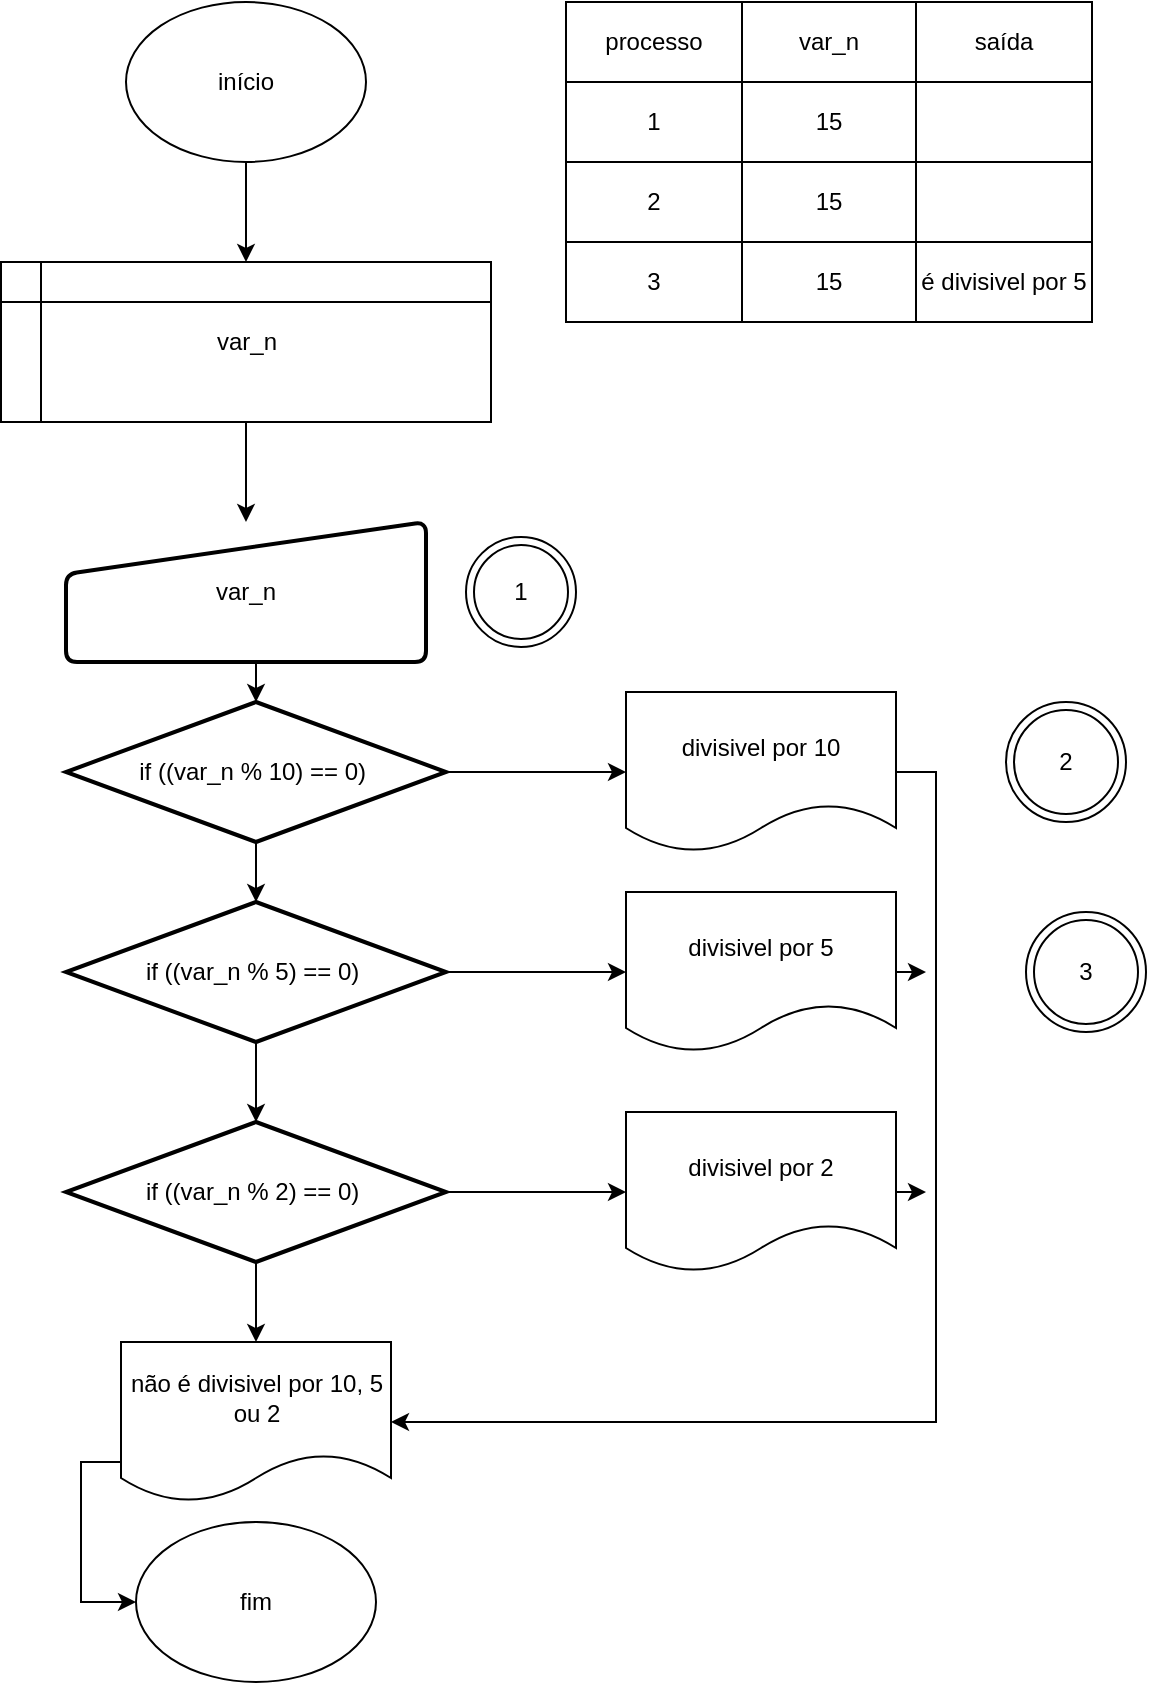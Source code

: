 <mxfile version="13.7.2" type="device"><diagram id="01vWry2ugcO_xULkKNit" name="Page-1"><mxGraphModel dx="1673" dy="839" grid="1" gridSize="10" guides="1" tooltips="1" connect="1" arrows="1" fold="1" page="1" pageScale="1" pageWidth="827" pageHeight="1169" math="0" shadow="0"><root><mxCell id="0"/><mxCell id="1" parent="0"/><mxCell id="TQxPqvb1V4M6Vd3-wycS-5" style="edgeStyle=orthogonalEdgeStyle;rounded=0;orthogonalLoop=1;jettySize=auto;html=1;exitX=0.5;exitY=1;exitDx=0;exitDy=0;" parent="1" source="TQxPqvb1V4M6Vd3-wycS-1" edge="1"><mxGeometry relative="1" as="geometry"><mxPoint x="130" y="180" as="targetPoint"/></mxGeometry></mxCell><mxCell id="TQxPqvb1V4M6Vd3-wycS-1" value="início" style="ellipse;whiteSpace=wrap;html=1;" parent="1" vertex="1"><mxGeometry x="70" y="50" width="120" height="80" as="geometry"/></mxCell><mxCell id="TQxPqvb1V4M6Vd3-wycS-6" style="edgeStyle=orthogonalEdgeStyle;rounded=0;orthogonalLoop=1;jettySize=auto;html=1;exitX=0.5;exitY=1;exitDx=0;exitDy=0;entryX=0.5;entryY=0;entryDx=0;entryDy=0;" parent="1" source="TQxPqvb1V4M6Vd3-wycS-2" target="TQxPqvb1V4M6Vd3-wycS-3" edge="1"><mxGeometry relative="1" as="geometry"/></mxCell><mxCell id="TQxPqvb1V4M6Vd3-wycS-2" value="var_n" style="shape=internalStorage;whiteSpace=wrap;html=1;backgroundOutline=1;" parent="1" vertex="1"><mxGeometry x="7.5" y="180" width="245" height="80" as="geometry"/></mxCell><mxCell id="TQxPqvb1V4M6Vd3-wycS-8" style="edgeStyle=orthogonalEdgeStyle;rounded=0;orthogonalLoop=1;jettySize=auto;html=1;exitX=0.5;exitY=1;exitDx=0;exitDy=0;entryX=0.5;entryY=0;entryDx=0;entryDy=0;entryPerimeter=0;" parent="1" source="TQxPqvb1V4M6Vd3-wycS-3" target="TQxPqvb1V4M6Vd3-wycS-7" edge="1"><mxGeometry relative="1" as="geometry"/></mxCell><mxCell id="TQxPqvb1V4M6Vd3-wycS-3" value="var_n" style="html=1;strokeWidth=2;shape=manualInput;whiteSpace=wrap;rounded=1;size=26;arcSize=11;" parent="1" vertex="1"><mxGeometry x="40" y="310" width="180" height="70" as="geometry"/></mxCell><mxCell id="rh7SQS9CIC8hCmmj6X0t-3" style="edgeStyle=orthogonalEdgeStyle;rounded=0;orthogonalLoop=1;jettySize=auto;html=1;exitX=0.5;exitY=1;exitDx=0;exitDy=0;exitPerimeter=0;entryX=0.5;entryY=0;entryDx=0;entryDy=0;entryPerimeter=0;" edge="1" parent="1" source="TQxPqvb1V4M6Vd3-wycS-7" target="rh7SQS9CIC8hCmmj6X0t-1"><mxGeometry relative="1" as="geometry"/></mxCell><mxCell id="rh7SQS9CIC8hCmmj6X0t-10" style="edgeStyle=orthogonalEdgeStyle;rounded=0;orthogonalLoop=1;jettySize=auto;html=1;exitX=1;exitY=0.5;exitDx=0;exitDy=0;exitPerimeter=0;entryX=0;entryY=0.5;entryDx=0;entryDy=0;" edge="1" parent="1" source="TQxPqvb1V4M6Vd3-wycS-7" target="rh7SQS9CIC8hCmmj6X0t-7"><mxGeometry relative="1" as="geometry"/></mxCell><mxCell id="TQxPqvb1V4M6Vd3-wycS-7" value="if ((var_n % 10) == 0)&amp;nbsp;" style="strokeWidth=2;html=1;shape=mxgraph.flowchart.decision;whiteSpace=wrap;" parent="1" vertex="1"><mxGeometry x="40" y="400" width="190" height="70" as="geometry"/></mxCell><mxCell id="TQxPqvb1V4M6Vd3-wycS-11" value="fim" style="ellipse;whiteSpace=wrap;html=1;" parent="1" vertex="1"><mxGeometry x="75" y="810" width="120" height="80" as="geometry"/></mxCell><mxCell id="-_4lA-wBhrxH92cNwTD1-1" style="edgeStyle=orthogonalEdgeStyle;rounded=0;orthogonalLoop=1;jettySize=auto;html=1;exitX=0;exitY=0.75;exitDx=0;exitDy=0;entryX=0;entryY=0.5;entryDx=0;entryDy=0;" parent="1" source="TQxPqvb1V4M6Vd3-wycS-12" target="TQxPqvb1V4M6Vd3-wycS-11" edge="1"><mxGeometry relative="1" as="geometry"/></mxCell><mxCell id="TQxPqvb1V4M6Vd3-wycS-12" value="não é divisivel por 10, 5 ou 2" style="shape=document;whiteSpace=wrap;html=1;boundedLbl=1;" parent="1" vertex="1"><mxGeometry x="67.5" y="720" width="135" height="80" as="geometry"/></mxCell><mxCell id="TQxPqvb1V4M6Vd3-wycS-30" value="1" style="ellipse;shape=doubleEllipse;whiteSpace=wrap;html=1;aspect=fixed;" parent="1" vertex="1"><mxGeometry x="240" y="317.5" width="55" height="55" as="geometry"/></mxCell><mxCell id="TQxPqvb1V4M6Vd3-wycS-31" value="2" style="ellipse;shape=doubleEllipse;whiteSpace=wrap;html=1;aspect=fixed;" parent="1" vertex="1"><mxGeometry x="510" y="400" width="60" height="60" as="geometry"/></mxCell><mxCell id="TQxPqvb1V4M6Vd3-wycS-33" value="3&lt;br&gt;" style="ellipse;shape=doubleEllipse;whiteSpace=wrap;html=1;aspect=fixed;" parent="1" vertex="1"><mxGeometry x="520" y="505" width="60" height="60" as="geometry"/></mxCell><mxCell id="TQxPqvb1V4M6Vd3-wycS-17" value="" style="shape=table;html=1;whiteSpace=wrap;startSize=0;container=1;collapsible=0;childLayout=tableLayout;" parent="1" vertex="1"><mxGeometry x="290" y="50" width="263" height="160.0" as="geometry"/></mxCell><mxCell id="TQxPqvb1V4M6Vd3-wycS-18" value="" style="shape=partialRectangle;html=1;whiteSpace=wrap;collapsible=0;dropTarget=0;pointerEvents=0;fillColor=none;top=0;left=0;bottom=0;right=0;points=[[0,0.5],[1,0.5]];portConstraint=eastwest;" parent="TQxPqvb1V4M6Vd3-wycS-17" vertex="1"><mxGeometry width="263" height="40" as="geometry"/></mxCell><mxCell id="TQxPqvb1V4M6Vd3-wycS-19" value="processo" style="shape=partialRectangle;html=1;whiteSpace=wrap;connectable=0;fillColor=none;top=0;left=0;bottom=0;right=0;overflow=hidden;" parent="TQxPqvb1V4M6Vd3-wycS-18" vertex="1"><mxGeometry width="88" height="40" as="geometry"/></mxCell><mxCell id="TQxPqvb1V4M6Vd3-wycS-20" value="var_n" style="shape=partialRectangle;html=1;whiteSpace=wrap;connectable=0;fillColor=none;top=0;left=0;bottom=0;right=0;overflow=hidden;" parent="TQxPqvb1V4M6Vd3-wycS-18" vertex="1"><mxGeometry x="88" width="87" height="40" as="geometry"/></mxCell><mxCell id="TQxPqvb1V4M6Vd3-wycS-21" value="saída" style="shape=partialRectangle;html=1;whiteSpace=wrap;connectable=0;fillColor=none;top=0;left=0;bottom=0;right=0;overflow=hidden;" parent="TQxPqvb1V4M6Vd3-wycS-18" vertex="1"><mxGeometry x="175" width="88" height="40" as="geometry"/></mxCell><mxCell id="TQxPqvb1V4M6Vd3-wycS-22" value="" style="shape=partialRectangle;html=1;whiteSpace=wrap;collapsible=0;dropTarget=0;pointerEvents=0;fillColor=none;top=0;left=0;bottom=0;right=0;points=[[0,0.5],[1,0.5]];portConstraint=eastwest;" parent="TQxPqvb1V4M6Vd3-wycS-17" vertex="1"><mxGeometry y="40" width="263" height="40" as="geometry"/></mxCell><mxCell id="TQxPqvb1V4M6Vd3-wycS-23" value="1" style="shape=partialRectangle;html=1;whiteSpace=wrap;connectable=0;fillColor=none;top=0;left=0;bottom=0;right=0;overflow=hidden;" parent="TQxPqvb1V4M6Vd3-wycS-22" vertex="1"><mxGeometry width="88" height="40" as="geometry"/></mxCell><mxCell id="TQxPqvb1V4M6Vd3-wycS-24" value="15" style="shape=partialRectangle;html=1;whiteSpace=wrap;connectable=0;fillColor=none;top=0;left=0;bottom=0;right=0;overflow=hidden;" parent="TQxPqvb1V4M6Vd3-wycS-22" vertex="1"><mxGeometry x="88" width="87" height="40" as="geometry"/></mxCell><mxCell id="TQxPqvb1V4M6Vd3-wycS-25" value="" style="shape=partialRectangle;html=1;whiteSpace=wrap;connectable=0;fillColor=none;top=0;left=0;bottom=0;right=0;overflow=hidden;" parent="TQxPqvb1V4M6Vd3-wycS-22" vertex="1"><mxGeometry x="175" width="88" height="40" as="geometry"/></mxCell><mxCell id="TQxPqvb1V4M6Vd3-wycS-26" value="" style="shape=partialRectangle;html=1;whiteSpace=wrap;collapsible=0;dropTarget=0;pointerEvents=0;fillColor=none;top=0;left=0;bottom=0;right=0;points=[[0,0.5],[1,0.5]];portConstraint=eastwest;" parent="TQxPqvb1V4M6Vd3-wycS-17" vertex="1"><mxGeometry y="80" width="263" height="40" as="geometry"/></mxCell><mxCell id="TQxPqvb1V4M6Vd3-wycS-27" value="2" style="shape=partialRectangle;html=1;whiteSpace=wrap;connectable=0;fillColor=none;top=0;left=0;bottom=0;right=0;overflow=hidden;" parent="TQxPqvb1V4M6Vd3-wycS-26" vertex="1"><mxGeometry width="88" height="40" as="geometry"/></mxCell><mxCell id="TQxPqvb1V4M6Vd3-wycS-28" value="15" style="shape=partialRectangle;html=1;whiteSpace=wrap;connectable=0;fillColor=none;top=0;left=0;bottom=0;right=0;overflow=hidden;" parent="TQxPqvb1V4M6Vd3-wycS-26" vertex="1"><mxGeometry x="88" width="87" height="40" as="geometry"/></mxCell><mxCell id="TQxPqvb1V4M6Vd3-wycS-29" value="" style="shape=partialRectangle;html=1;whiteSpace=wrap;connectable=0;fillColor=none;top=0;left=0;bottom=0;right=0;overflow=hidden;" parent="TQxPqvb1V4M6Vd3-wycS-26" vertex="1"><mxGeometry x="175" width="88" height="40" as="geometry"/></mxCell><mxCell id="TQxPqvb1V4M6Vd3-wycS-34" style="shape=partialRectangle;html=1;whiteSpace=wrap;collapsible=0;dropTarget=0;pointerEvents=0;fillColor=none;top=0;left=0;bottom=0;right=0;points=[[0,0.5],[1,0.5]];portConstraint=eastwest;" parent="TQxPqvb1V4M6Vd3-wycS-17" vertex="1"><mxGeometry y="120" width="263" height="40" as="geometry"/></mxCell><mxCell id="TQxPqvb1V4M6Vd3-wycS-35" value="3" style="shape=partialRectangle;html=1;whiteSpace=wrap;connectable=0;fillColor=none;top=0;left=0;bottom=0;right=0;overflow=hidden;" parent="TQxPqvb1V4M6Vd3-wycS-34" vertex="1"><mxGeometry width="88" height="40" as="geometry"/></mxCell><mxCell id="TQxPqvb1V4M6Vd3-wycS-36" value="15" style="shape=partialRectangle;html=1;whiteSpace=wrap;connectable=0;fillColor=none;top=0;left=0;bottom=0;right=0;overflow=hidden;" parent="TQxPqvb1V4M6Vd3-wycS-34" vertex="1"><mxGeometry x="88" width="87" height="40" as="geometry"/></mxCell><mxCell id="TQxPqvb1V4M6Vd3-wycS-37" value="é divisivel por 5" style="shape=partialRectangle;html=1;whiteSpace=wrap;connectable=0;fillColor=none;top=0;left=0;bottom=0;right=0;overflow=hidden;" parent="TQxPqvb1V4M6Vd3-wycS-34" vertex="1"><mxGeometry x="175" width="88" height="40" as="geometry"/></mxCell><mxCell id="rh7SQS9CIC8hCmmj6X0t-4" style="edgeStyle=orthogonalEdgeStyle;rounded=0;orthogonalLoop=1;jettySize=auto;html=1;exitX=0.5;exitY=1;exitDx=0;exitDy=0;exitPerimeter=0;entryX=0.5;entryY=0;entryDx=0;entryDy=0;entryPerimeter=0;" edge="1" parent="1" source="rh7SQS9CIC8hCmmj6X0t-1" target="rh7SQS9CIC8hCmmj6X0t-2"><mxGeometry relative="1" as="geometry"/></mxCell><mxCell id="rh7SQS9CIC8hCmmj6X0t-11" style="edgeStyle=orthogonalEdgeStyle;rounded=0;orthogonalLoop=1;jettySize=auto;html=1;exitX=1;exitY=0.5;exitDx=0;exitDy=0;exitPerimeter=0;entryX=0;entryY=0.5;entryDx=0;entryDy=0;" edge="1" parent="1" source="rh7SQS9CIC8hCmmj6X0t-1" target="rh7SQS9CIC8hCmmj6X0t-8"><mxGeometry relative="1" as="geometry"/></mxCell><mxCell id="rh7SQS9CIC8hCmmj6X0t-1" value="if ((var_n % 5) == 0)&amp;nbsp;" style="strokeWidth=2;html=1;shape=mxgraph.flowchart.decision;whiteSpace=wrap;" vertex="1" parent="1"><mxGeometry x="40" y="500" width="190" height="70" as="geometry"/></mxCell><mxCell id="rh7SQS9CIC8hCmmj6X0t-5" style="edgeStyle=orthogonalEdgeStyle;rounded=0;orthogonalLoop=1;jettySize=auto;html=1;exitX=0.5;exitY=1;exitDx=0;exitDy=0;exitPerimeter=0;entryX=0.5;entryY=0;entryDx=0;entryDy=0;" edge="1" parent="1" source="rh7SQS9CIC8hCmmj6X0t-2" target="TQxPqvb1V4M6Vd3-wycS-12"><mxGeometry relative="1" as="geometry"/></mxCell><mxCell id="rh7SQS9CIC8hCmmj6X0t-12" style="edgeStyle=orthogonalEdgeStyle;rounded=0;orthogonalLoop=1;jettySize=auto;html=1;exitX=1;exitY=0.5;exitDx=0;exitDy=0;exitPerimeter=0;entryX=0;entryY=0.5;entryDx=0;entryDy=0;" edge="1" parent="1" source="rh7SQS9CIC8hCmmj6X0t-2" target="rh7SQS9CIC8hCmmj6X0t-6"><mxGeometry relative="1" as="geometry"/></mxCell><mxCell id="rh7SQS9CIC8hCmmj6X0t-2" value="if ((var_n % 2) == 0)&amp;nbsp;" style="strokeWidth=2;html=1;shape=mxgraph.flowchart.decision;whiteSpace=wrap;" vertex="1" parent="1"><mxGeometry x="40" y="610" width="190" height="70" as="geometry"/></mxCell><mxCell id="rh7SQS9CIC8hCmmj6X0t-15" style="edgeStyle=orthogonalEdgeStyle;rounded=0;orthogonalLoop=1;jettySize=auto;html=1;exitX=1;exitY=0.5;exitDx=0;exitDy=0;" edge="1" parent="1" source="rh7SQS9CIC8hCmmj6X0t-6"><mxGeometry relative="1" as="geometry"><mxPoint x="470" y="645" as="targetPoint"/></mxGeometry></mxCell><mxCell id="rh7SQS9CIC8hCmmj6X0t-6" value="divisivel por 2" style="shape=document;whiteSpace=wrap;html=1;boundedLbl=1;" vertex="1" parent="1"><mxGeometry x="320" y="605" width="135" height="80" as="geometry"/></mxCell><mxCell id="rh7SQS9CIC8hCmmj6X0t-13" style="edgeStyle=orthogonalEdgeStyle;rounded=0;orthogonalLoop=1;jettySize=auto;html=1;exitX=1;exitY=0.5;exitDx=0;exitDy=0;entryX=1;entryY=0.5;entryDx=0;entryDy=0;" edge="1" parent="1" source="rh7SQS9CIC8hCmmj6X0t-7" target="TQxPqvb1V4M6Vd3-wycS-12"><mxGeometry relative="1" as="geometry"/></mxCell><mxCell id="rh7SQS9CIC8hCmmj6X0t-7" value="divisivel por 10" style="shape=document;whiteSpace=wrap;html=1;boundedLbl=1;" vertex="1" parent="1"><mxGeometry x="320" y="395" width="135" height="80" as="geometry"/></mxCell><mxCell id="rh7SQS9CIC8hCmmj6X0t-14" style="edgeStyle=orthogonalEdgeStyle;rounded=0;orthogonalLoop=1;jettySize=auto;html=1;exitX=1;exitY=0.5;exitDx=0;exitDy=0;" edge="1" parent="1" source="rh7SQS9CIC8hCmmj6X0t-8"><mxGeometry relative="1" as="geometry"><mxPoint x="470" y="535" as="targetPoint"/></mxGeometry></mxCell><mxCell id="rh7SQS9CIC8hCmmj6X0t-8" value="divisivel por 5" style="shape=document;whiteSpace=wrap;html=1;boundedLbl=1;" vertex="1" parent="1"><mxGeometry x="320" y="495" width="135" height="80" as="geometry"/></mxCell></root></mxGraphModel></diagram></mxfile>